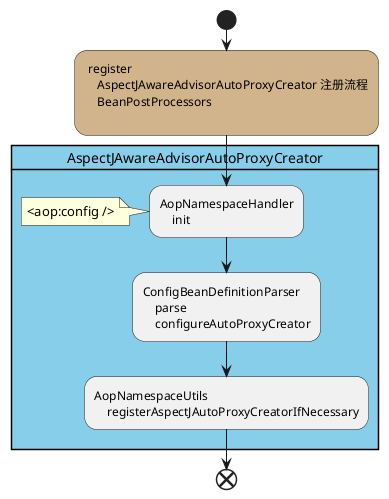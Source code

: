 @startuml
'https://plantuml.com/activity-diagram-beta

start



#tan: register
    AspectJAwareAdvisorAutoProxyCreator 注册流程
    BeanPostProcessors
;

card AspectJAwareAdvisorAutoProxyCreator #skyblue {
    :AopNamespaceHandler
        init;
    note
    <aop:config />
    end note

    :ConfigBeanDefinitionParser
        parse
        configureAutoProxyCreator;

    :AopNamespaceUtils
        registerAspectJAutoProxyCreatorIfNecessary;


}


end

@enduml
